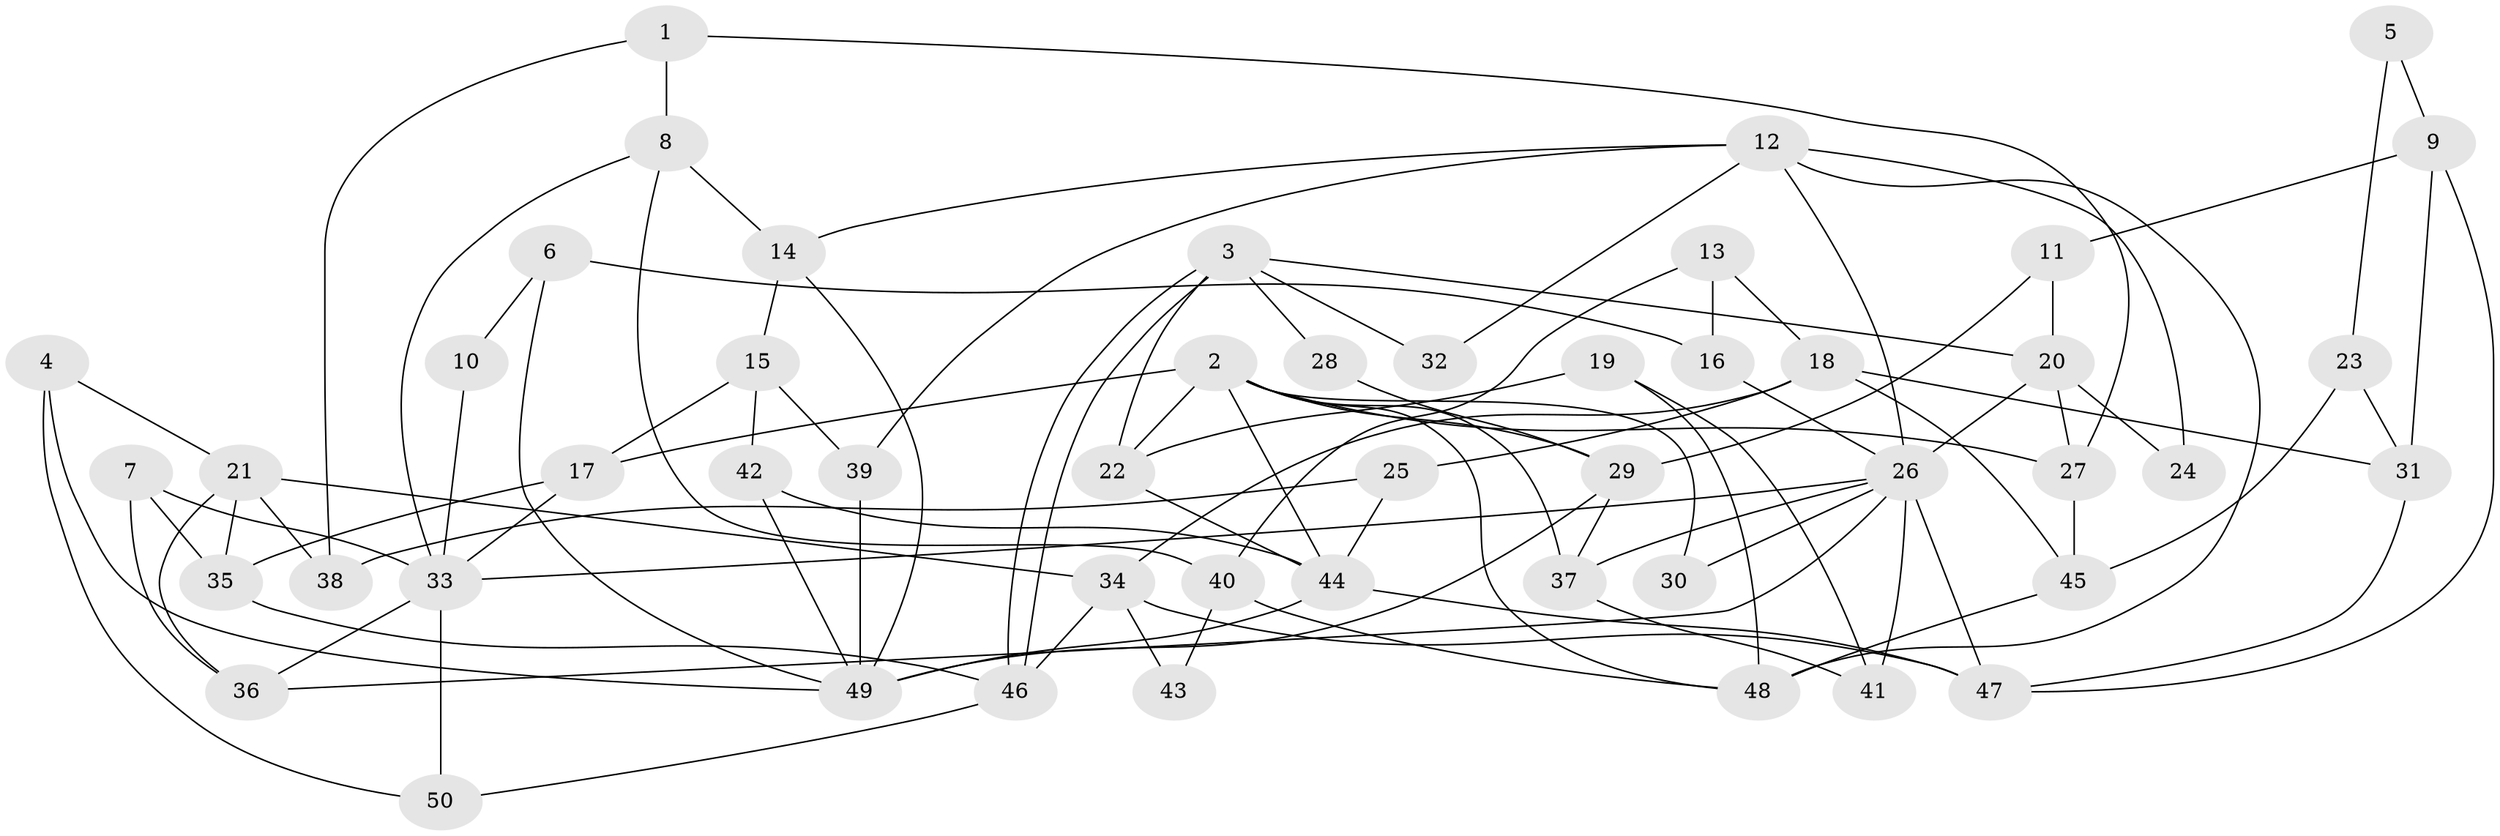 // Generated by graph-tools (version 1.1) at 2025/50/03/09/25 04:50:54]
// undirected, 50 vertices, 100 edges
graph export_dot {
graph [start="1"]
  node [color=gray90,style=filled];
  1;
  2;
  3;
  4;
  5;
  6;
  7;
  8;
  9;
  10;
  11;
  12;
  13;
  14;
  15;
  16;
  17;
  18;
  19;
  20;
  21;
  22;
  23;
  24;
  25;
  26;
  27;
  28;
  29;
  30;
  31;
  32;
  33;
  34;
  35;
  36;
  37;
  38;
  39;
  40;
  41;
  42;
  43;
  44;
  45;
  46;
  47;
  48;
  49;
  50;
  1 -- 8;
  1 -- 27;
  1 -- 38;
  2 -- 44;
  2 -- 48;
  2 -- 17;
  2 -- 22;
  2 -- 27;
  2 -- 29;
  2 -- 30;
  2 -- 37;
  3 -- 46;
  3 -- 46;
  3 -- 22;
  3 -- 20;
  3 -- 28;
  3 -- 32;
  4 -- 49;
  4 -- 21;
  4 -- 50;
  5 -- 9;
  5 -- 23;
  6 -- 49;
  6 -- 16;
  6 -- 10;
  7 -- 33;
  7 -- 36;
  7 -- 35;
  8 -- 33;
  8 -- 14;
  8 -- 40;
  9 -- 47;
  9 -- 31;
  9 -- 11;
  10 -- 33;
  11 -- 29;
  11 -- 20;
  12 -- 48;
  12 -- 26;
  12 -- 14;
  12 -- 24;
  12 -- 32;
  12 -- 39;
  13 -- 18;
  13 -- 40;
  13 -- 16;
  14 -- 15;
  14 -- 49;
  15 -- 39;
  15 -- 17;
  15 -- 42;
  16 -- 26;
  17 -- 35;
  17 -- 33;
  18 -- 34;
  18 -- 25;
  18 -- 31;
  18 -- 45;
  19 -- 41;
  19 -- 22;
  19 -- 48;
  20 -- 24;
  20 -- 26;
  20 -- 27;
  21 -- 36;
  21 -- 35;
  21 -- 34;
  21 -- 38;
  22 -- 44;
  23 -- 31;
  23 -- 45;
  25 -- 44;
  25 -- 38;
  26 -- 37;
  26 -- 30;
  26 -- 33;
  26 -- 36;
  26 -- 41;
  26 -- 47;
  27 -- 45;
  28 -- 29;
  29 -- 49;
  29 -- 37;
  31 -- 47;
  33 -- 36;
  33 -- 50;
  34 -- 46;
  34 -- 43;
  34 -- 47;
  35 -- 46;
  37 -- 41;
  39 -- 49;
  40 -- 48;
  40 -- 43;
  42 -- 44;
  42 -- 49;
  44 -- 47;
  44 -- 49;
  45 -- 48;
  46 -- 50;
}
